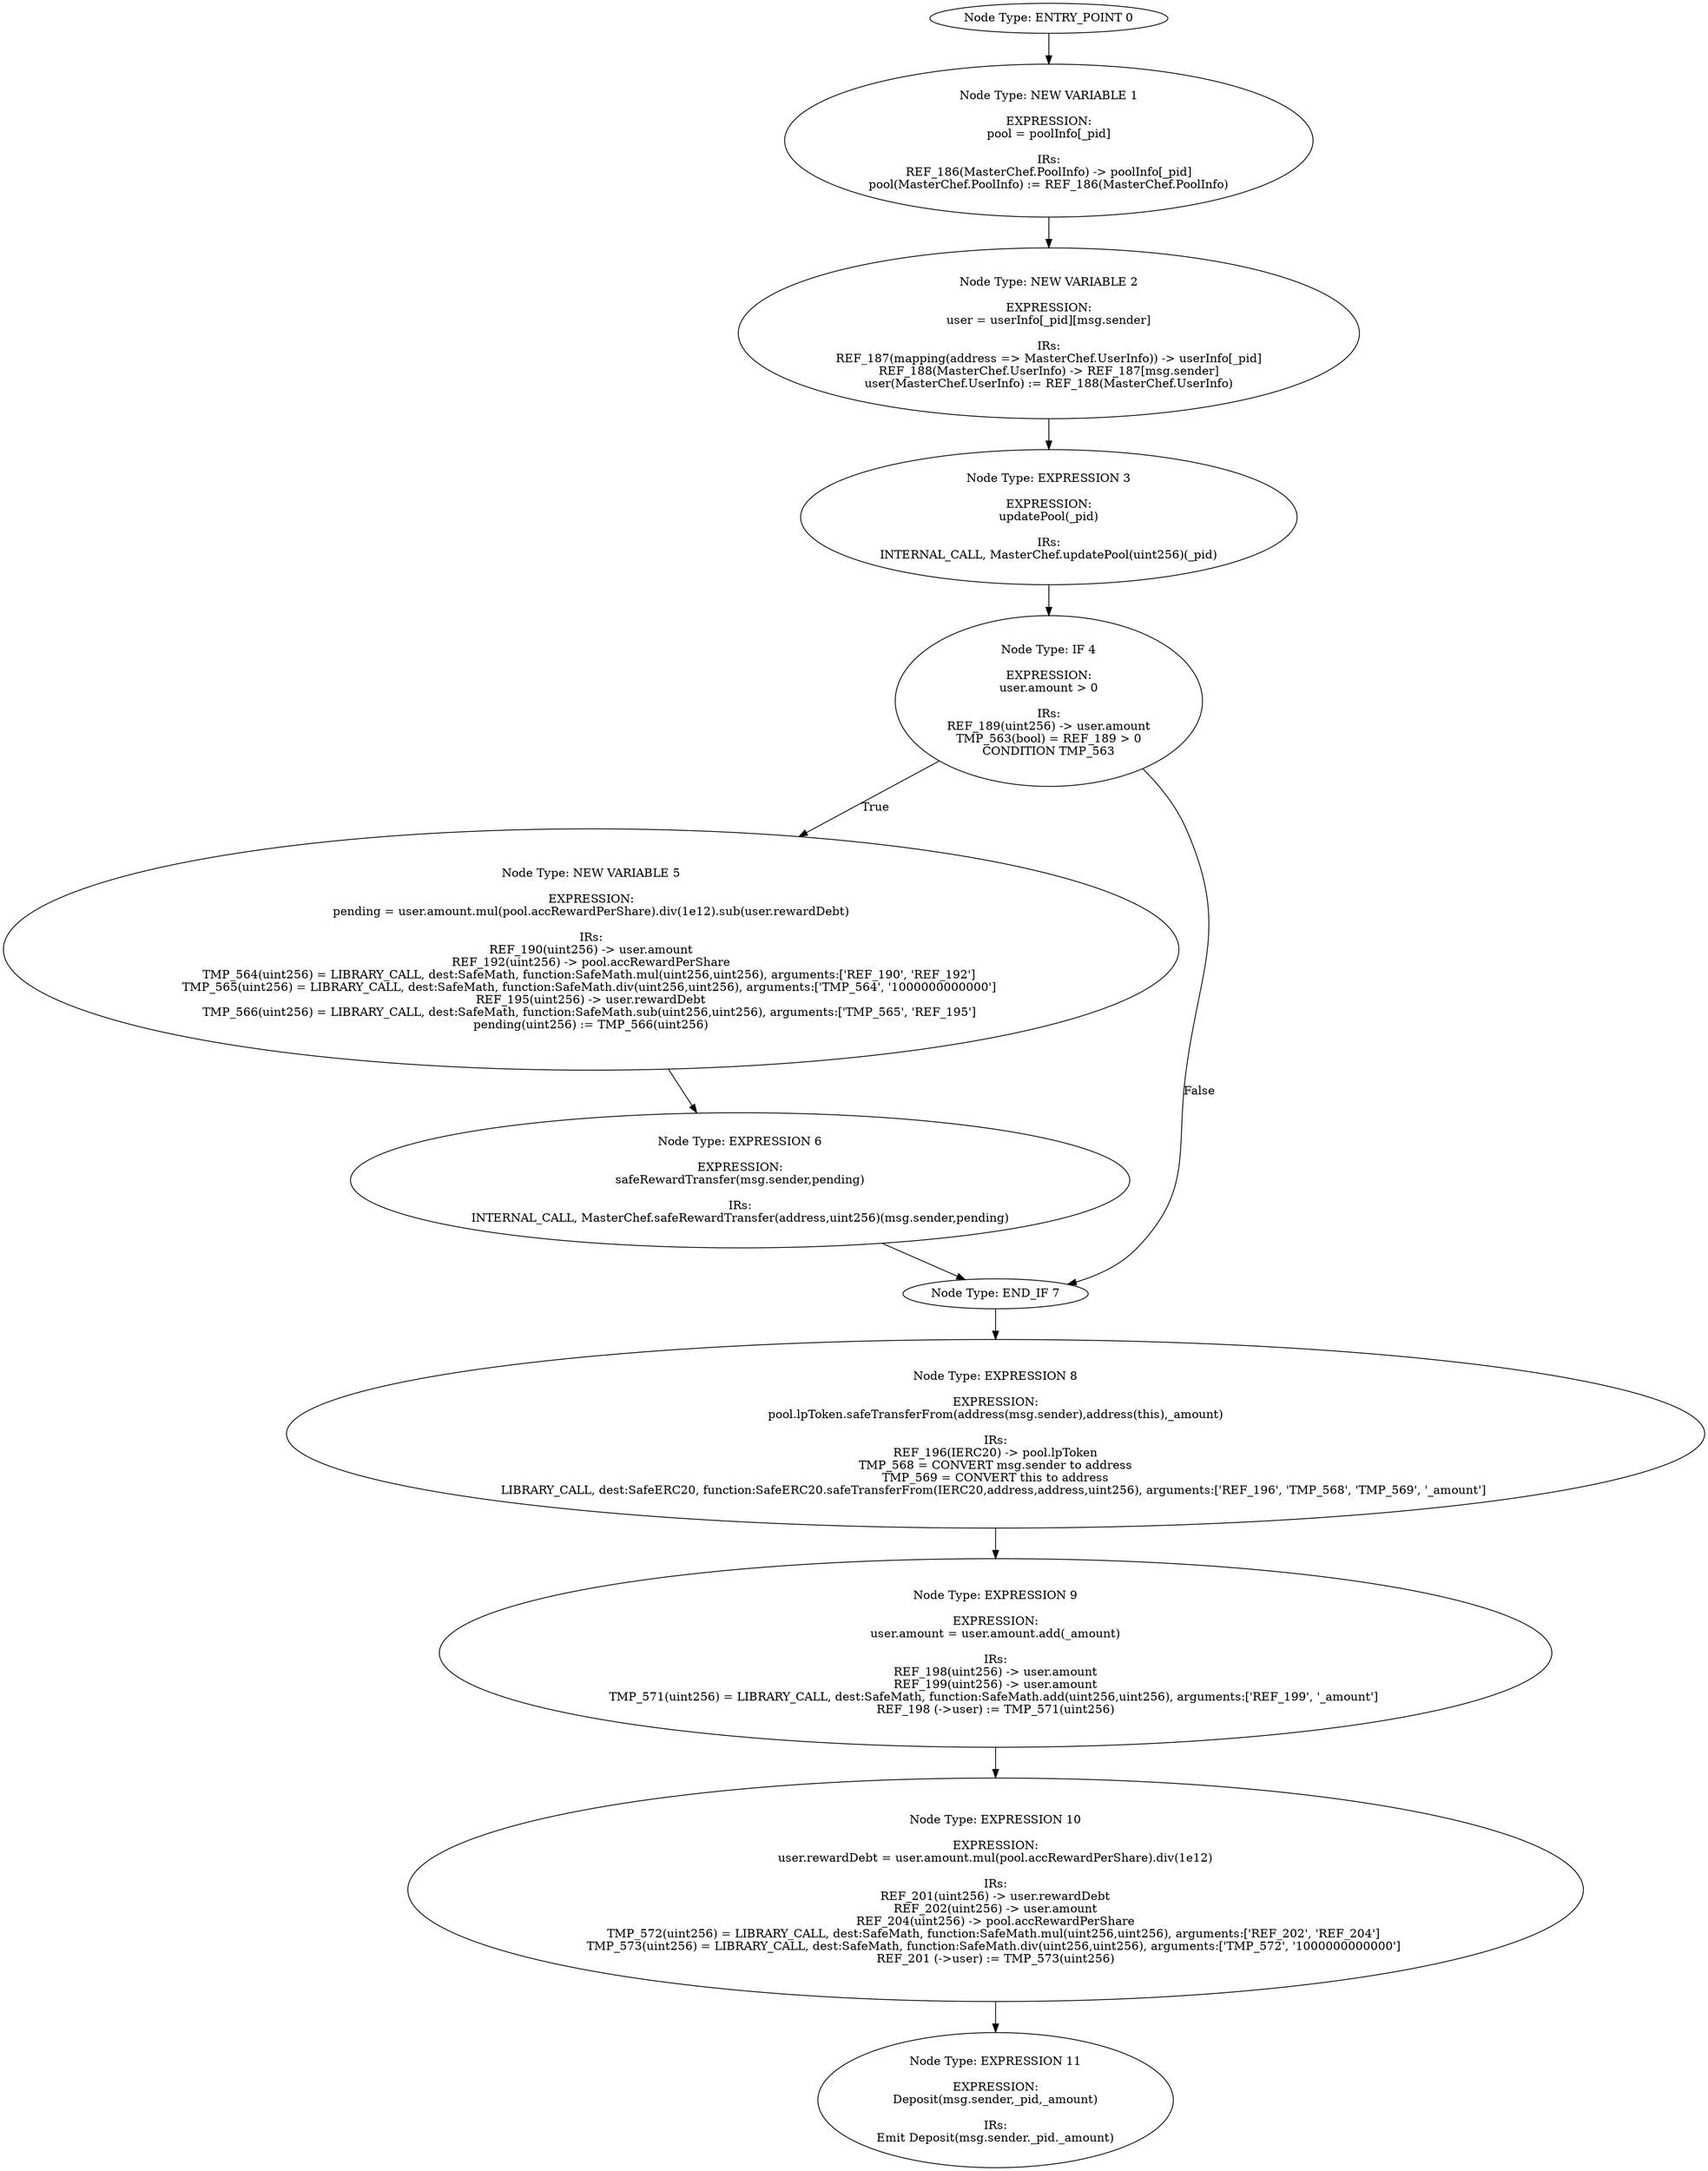 digraph{
0[label="Node Type: ENTRY_POINT 0
"];
0->1;
1[label="Node Type: NEW VARIABLE 1

EXPRESSION:
pool = poolInfo[_pid]

IRs:
REF_186(MasterChef.PoolInfo) -> poolInfo[_pid]
pool(MasterChef.PoolInfo) := REF_186(MasterChef.PoolInfo)"];
1->2;
2[label="Node Type: NEW VARIABLE 2

EXPRESSION:
user = userInfo[_pid][msg.sender]

IRs:
REF_187(mapping(address => MasterChef.UserInfo)) -> userInfo[_pid]
REF_188(MasterChef.UserInfo) -> REF_187[msg.sender]
user(MasterChef.UserInfo) := REF_188(MasterChef.UserInfo)"];
2->3;
3[label="Node Type: EXPRESSION 3

EXPRESSION:
updatePool(_pid)

IRs:
INTERNAL_CALL, MasterChef.updatePool(uint256)(_pid)"];
3->4;
4[label="Node Type: IF 4

EXPRESSION:
user.amount > 0

IRs:
REF_189(uint256) -> user.amount
TMP_563(bool) = REF_189 > 0
CONDITION TMP_563"];
4->5[label="True"];
4->7[label="False"];
5[label="Node Type: NEW VARIABLE 5

EXPRESSION:
pending = user.amount.mul(pool.accRewardPerShare).div(1e12).sub(user.rewardDebt)

IRs:
REF_190(uint256) -> user.amount
REF_192(uint256) -> pool.accRewardPerShare
TMP_564(uint256) = LIBRARY_CALL, dest:SafeMath, function:SafeMath.mul(uint256,uint256), arguments:['REF_190', 'REF_192'] 
TMP_565(uint256) = LIBRARY_CALL, dest:SafeMath, function:SafeMath.div(uint256,uint256), arguments:['TMP_564', '1000000000000'] 
REF_195(uint256) -> user.rewardDebt
TMP_566(uint256) = LIBRARY_CALL, dest:SafeMath, function:SafeMath.sub(uint256,uint256), arguments:['TMP_565', 'REF_195'] 
pending(uint256) := TMP_566(uint256)"];
5->6;
6[label="Node Type: EXPRESSION 6

EXPRESSION:
safeRewardTransfer(msg.sender,pending)

IRs:
INTERNAL_CALL, MasterChef.safeRewardTransfer(address,uint256)(msg.sender,pending)"];
6->7;
7[label="Node Type: END_IF 7
"];
7->8;
8[label="Node Type: EXPRESSION 8

EXPRESSION:
pool.lpToken.safeTransferFrom(address(msg.sender),address(this),_amount)

IRs:
REF_196(IERC20) -> pool.lpToken
TMP_568 = CONVERT msg.sender to address
TMP_569 = CONVERT this to address
LIBRARY_CALL, dest:SafeERC20, function:SafeERC20.safeTransferFrom(IERC20,address,address,uint256), arguments:['REF_196', 'TMP_568', 'TMP_569', '_amount'] "];
8->9;
9[label="Node Type: EXPRESSION 9

EXPRESSION:
user.amount = user.amount.add(_amount)

IRs:
REF_198(uint256) -> user.amount
REF_199(uint256) -> user.amount
TMP_571(uint256) = LIBRARY_CALL, dest:SafeMath, function:SafeMath.add(uint256,uint256), arguments:['REF_199', '_amount'] 
REF_198 (->user) := TMP_571(uint256)"];
9->10;
10[label="Node Type: EXPRESSION 10

EXPRESSION:
user.rewardDebt = user.amount.mul(pool.accRewardPerShare).div(1e12)

IRs:
REF_201(uint256) -> user.rewardDebt
REF_202(uint256) -> user.amount
REF_204(uint256) -> pool.accRewardPerShare
TMP_572(uint256) = LIBRARY_CALL, dest:SafeMath, function:SafeMath.mul(uint256,uint256), arguments:['REF_202', 'REF_204'] 
TMP_573(uint256) = LIBRARY_CALL, dest:SafeMath, function:SafeMath.div(uint256,uint256), arguments:['TMP_572', '1000000000000'] 
REF_201 (->user) := TMP_573(uint256)"];
10->11;
11[label="Node Type: EXPRESSION 11

EXPRESSION:
Deposit(msg.sender,_pid,_amount)

IRs:
Emit Deposit(msg.sender._pid._amount)"];
}
